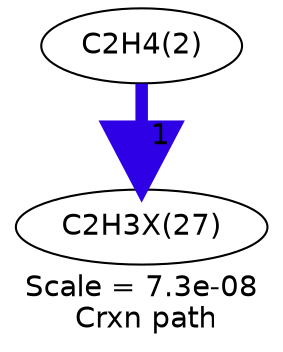 digraph reaction_paths {
center=1;
s5 -> s43[fontname="Helvetica", style="setlinewidth(6)", arrowsize=3, color="0.7, 1.5, 0.9"
, label=" 1"];
s5 [ fontname="Helvetica", label="C2H4(2)"];
s43 [ fontname="Helvetica", label="C2H3X(27)"];
 label = "Scale = 7.3e-08\l Crxn path";
 fontname = "Helvetica";
}
